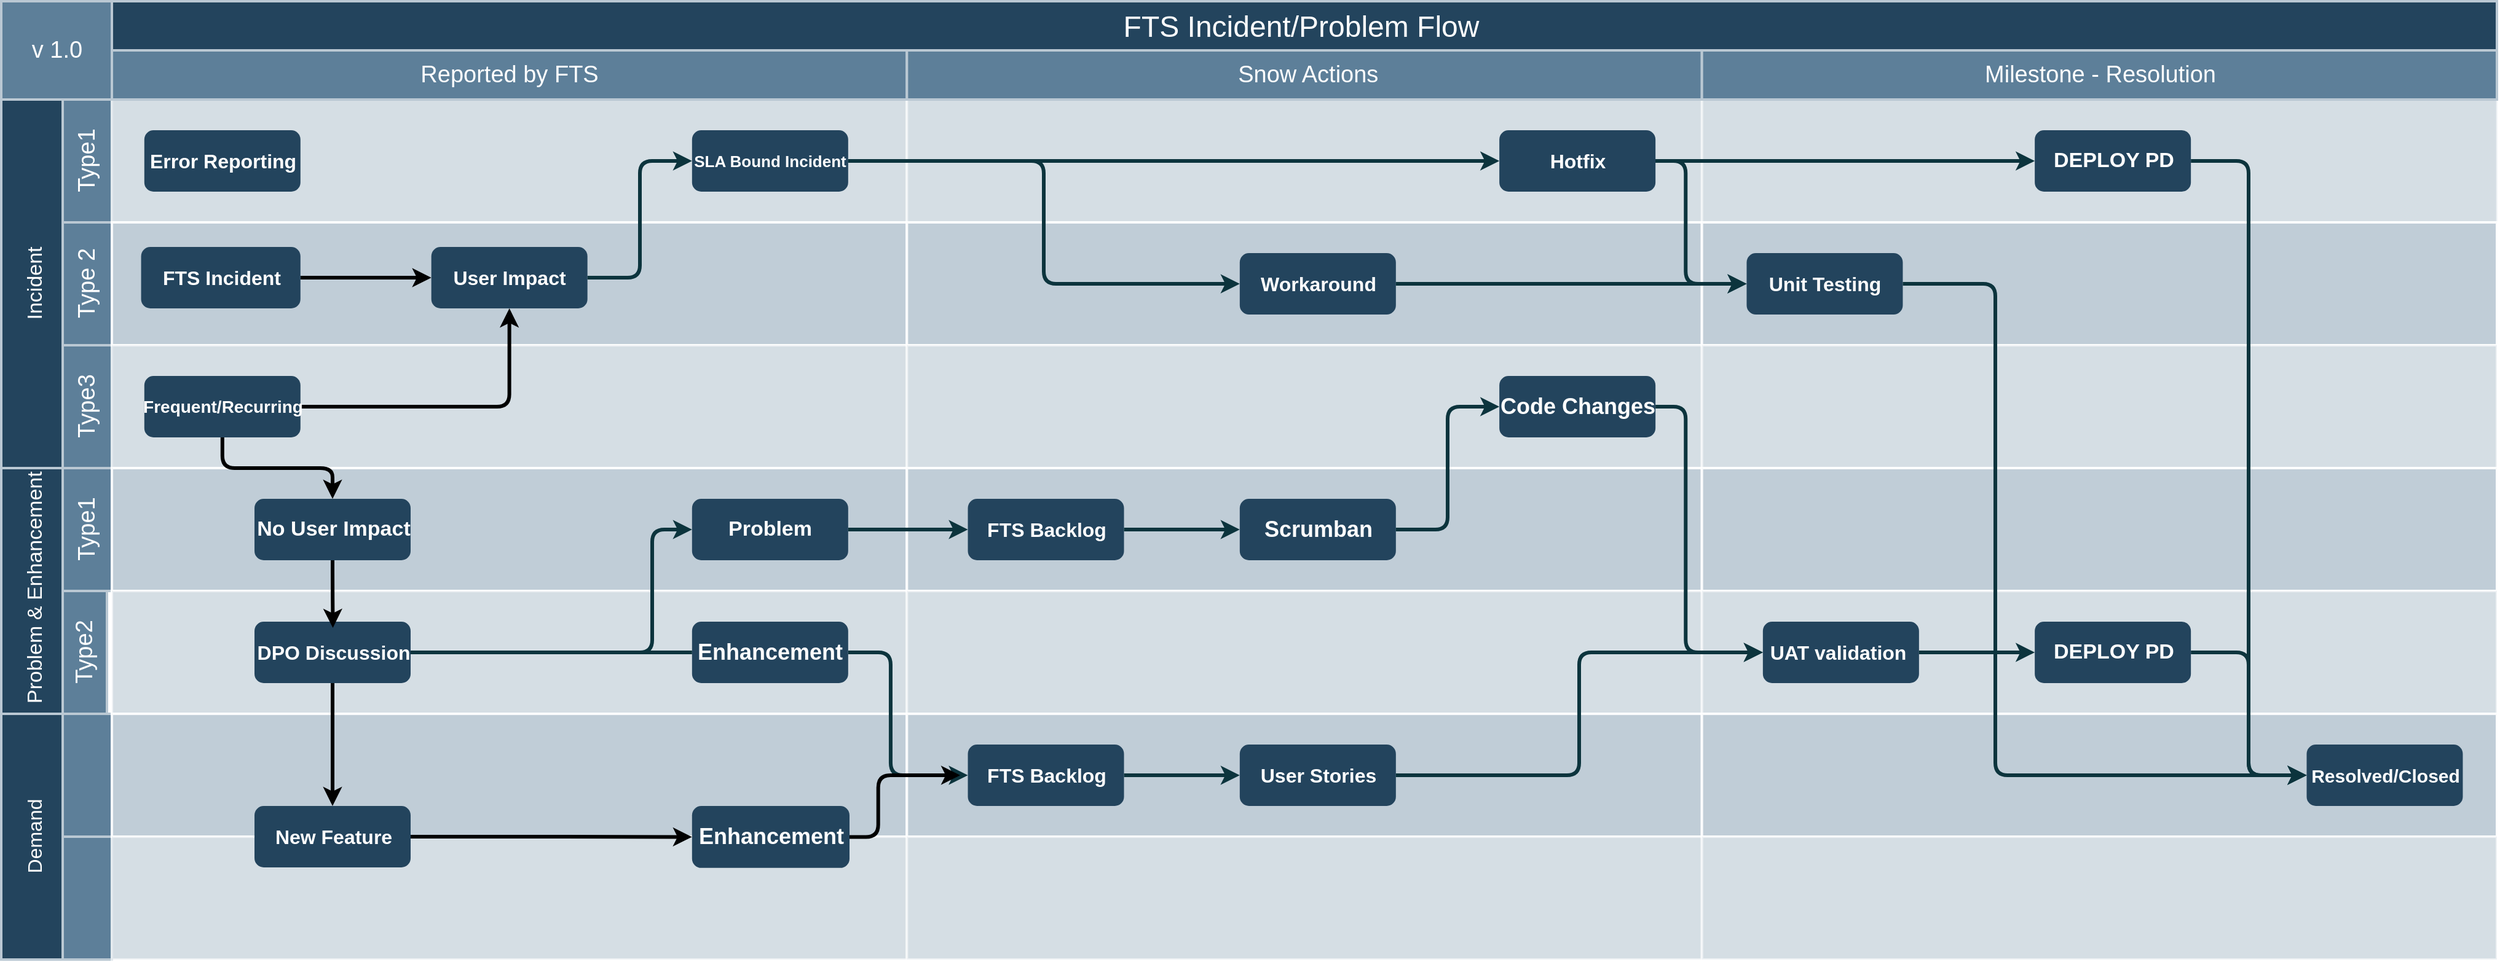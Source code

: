 <mxfile version="20.6.0" type="github">
  <diagram id="9Nn_oT0un3-InS7xpgW4" name="Page-1">
    <mxGraphModel dx="1564" dy="768" grid="1" gridSize="10" guides="1" tooltips="1" connect="1" arrows="1" fold="1" page="1" pageScale="1" pageWidth="850" pageHeight="1100" math="0" shadow="0">
      <root>
        <mxCell id="0" />
        <mxCell id="1" parent="0" />
        <mxCell id="iKJsYqkl8_NyeW1-vr2k-1" value="FTS Incident/Problem Flow" style="strokeColor=#BAC8D3;fillColor=#23445D;fontSize=24;strokeWidth=2;fontFamily=Helvetica;html=1;fontColor=#FFFFFF;fontStyle=0;spacingBottom=8;spacingRight=0;spacingLeft=83;labelPosition=center;verticalLabelPosition=middle;align=center;verticalAlign=top;" parent="1" vertex="1">
          <mxGeometry x="40" y="40" width="2030" height="80" as="geometry" />
        </mxCell>
        <mxCell id="iKJsYqkl8_NyeW1-vr2k-2" value="&lt;font style=&quot;font-size: 17px;&quot;&gt;Incident&lt;/font&gt;" style="strokeColor=#BAC8D3;fillColor=#23445D;fontSize=24;strokeWidth=2;horizontal=0;fontFamily=Helvetica;html=1;fontColor=#FFFFFF;fontStyle=0" parent="1" vertex="1">
          <mxGeometry x="40" y="120" width="50" height="300" as="geometry" />
        </mxCell>
        <mxCell id="iKJsYqkl8_NyeW1-vr2k-3" value="Type1" style="strokeColor=#BAC8D3;fillColor=#5d7f99;fontSize=19;strokeWidth=2;horizontal=0;fontFamily=Helvetica;html=1;labelBackgroundColor=none;fontColor=#FFFFFF;" parent="1" vertex="1">
          <mxGeometry x="90" y="120" width="40" height="100" as="geometry" />
        </mxCell>
        <mxCell id="iKJsYqkl8_NyeW1-vr2k-4" value="v 1.0" style="strokeColor=#BAC8D3;fillColor=#5d7f99;fontSize=19;strokeWidth=2;fontFamily=Helvetica;html=1;labelBackgroundColor=none;fontColor=#FFFFFF;" parent="1" vertex="1">
          <mxGeometry x="40" y="40" width="90" height="80" as="geometry" />
        </mxCell>
        <mxCell id="iKJsYqkl8_NyeW1-vr2k-5" value="Type 2" style="strokeColor=#BAC8D3;fillColor=#5d7f99;fontSize=19;strokeWidth=2;horizontal=0;fontFamily=Helvetica;html=1;labelBackgroundColor=none;fontColor=#FFFFFF;" parent="1" vertex="1">
          <mxGeometry x="90" y="220" width="40" height="100" as="geometry" />
        </mxCell>
        <mxCell id="iKJsYqkl8_NyeW1-vr2k-6" value="Type3" style="strokeColor=#BAC8D3;fillColor=#5d7f99;fontSize=19;strokeWidth=2;horizontal=0;fontFamily=Helvetica;html=1;labelBackgroundColor=none;fontColor=#FFFFFF;" parent="1" vertex="1">
          <mxGeometry x="90" y="320" width="40" height="100" as="geometry" />
        </mxCell>
        <mxCell id="iKJsYqkl8_NyeW1-vr2k-7" value="Type2" style="strokeColor=#BAC8D3;fillColor=#5d7f99;fontSize=19;strokeWidth=2;horizontal=0;fontFamily=Helvetica;html=1;labelBackgroundColor=none;fontColor=#FFFFFF;" parent="1" vertex="1">
          <mxGeometry x="90" y="520" width="36" height="100" as="geometry" />
        </mxCell>
        <mxCell id="iKJsYqkl8_NyeW1-vr2k-8" value="Type1" style="strokeColor=#BAC8D3;fillColor=#5d7f99;fontSize=19;strokeWidth=2;horizontal=0;fontFamily=Helvetica;html=1;labelBackgroundColor=none;fontColor=#FFFFFF;" parent="1" vertex="1">
          <mxGeometry x="90" y="420" width="40" height="100" as="geometry" />
        </mxCell>
        <mxCell id="iKJsYqkl8_NyeW1-vr2k-9" value="&lt;font style=&quot;font-size: 17px;&quot;&gt;&amp;nbsp;Problem &amp;amp; Enhancement&lt;/font&gt;" style="strokeColor=#BAC8D3;fillColor=#23445D;fontSize=24;strokeWidth=2;horizontal=0;fontFamily=Helvetica;html=1;fontColor=#FFFFFF;fontStyle=0" parent="1" vertex="1">
          <mxGeometry x="40" y="420" width="50" height="200" as="geometry" />
        </mxCell>
        <mxCell id="iKJsYqkl8_NyeW1-vr2k-10" value="" style="strokeColor=#BAC8D3;fillColor=#5d7f99;fontSize=19;strokeWidth=2;horizontal=0;fontFamily=Helvetica;html=1;labelBackgroundColor=none;fontColor=#FFFFFF;" parent="1" vertex="1">
          <mxGeometry x="90" y="720" width="40" height="100" as="geometry" />
        </mxCell>
        <mxCell id="iKJsYqkl8_NyeW1-vr2k-11" value="" style="strokeColor=#BAC8D3;fillColor=#5d7f99;fontSize=19;strokeWidth=2;horizontal=0;fontFamily=Helvetica;html=1;labelBackgroundColor=none;fontColor=#FFFFFF;" parent="1" vertex="1">
          <mxGeometry x="90" y="620" width="40" height="100" as="geometry" />
        </mxCell>
        <mxCell id="iKJsYqkl8_NyeW1-vr2k-12" value="&lt;font style=&quot;font-size: 16px;&quot;&gt;Demand&lt;/font&gt;" style="strokeColor=#BAC8D3;fillColor=#23445D;fontSize=24;strokeWidth=2;horizontal=0;fontFamily=Helvetica;html=1;fontColor=#FFFFFF;fontStyle=0" parent="1" vertex="1">
          <mxGeometry x="40" y="620" width="50" height="200" as="geometry" />
        </mxCell>
        <mxCell id="iKJsYqkl8_NyeW1-vr2k-13" value="" style="strokeColor=#FFFFFF;fillColor=#BAC8D3;fontSize=18;strokeWidth=2;fontFamily=Helvetica;html=1;opacity=60;" parent="1" vertex="1">
          <mxGeometry x="130" y="120" width="646.667" height="100" as="geometry" />
        </mxCell>
        <mxCell id="iKJsYqkl8_NyeW1-vr2k-14" value="" style="strokeColor=#FFFFFF;fillColor=#BAC8D3;fontSize=18;strokeWidth=2;fontFamily=Helvetica;html=1;opacity=90;" parent="1" vertex="1">
          <mxGeometry x="130" y="220" width="646.667" height="100" as="geometry" />
        </mxCell>
        <mxCell id="iKJsYqkl8_NyeW1-vr2k-15" value="" style="strokeColor=#FFFFFF;fillColor=#BAC8D3;fontSize=18;strokeWidth=2;fontFamily=Helvetica;html=1;opacity=60;" parent="1" vertex="1">
          <mxGeometry x="130" y="320" width="646.667" height="100" as="geometry" />
        </mxCell>
        <mxCell id="iKJsYqkl8_NyeW1-vr2k-16" value="" style="strokeColor=#FFFFFF;fillColor=#BAC8D3;fontSize=18;strokeWidth=2;fontFamily=Helvetica;html=1;opacity=90;" parent="1" vertex="1">
          <mxGeometry x="130" y="420" width="646.667" height="100" as="geometry" />
        </mxCell>
        <mxCell id="iKJsYqkl8_NyeW1-vr2k-17" value="" style="strokeColor=#FFFFFF;fillColor=#BAC8D3;fontSize=18;strokeWidth=2;fontFamily=Helvetica;html=1;opacity=60;" parent="1" vertex="1">
          <mxGeometry x="130" y="520" width="646.667" height="100" as="geometry" />
        </mxCell>
        <mxCell id="iKJsYqkl8_NyeW1-vr2k-18" value="" style="strokeColor=#FFFFFF;fillColor=#BAC8D3;fontSize=18;strokeWidth=2;fontFamily=Helvetica;html=1;opacity=90;" parent="1" vertex="1">
          <mxGeometry x="130" y="620" width="646.667" height="100" as="geometry" />
        </mxCell>
        <mxCell id="iKJsYqkl8_NyeW1-vr2k-19" value="" style="strokeColor=#FFFFFF;fillColor=#BAC8D3;fontSize=18;strokeWidth=2;fontFamily=Helvetica;html=1;opacity=60;" parent="1" vertex="1">
          <mxGeometry x="130" y="720" width="646.667" height="100" as="geometry" />
        </mxCell>
        <mxCell id="iKJsYqkl8_NyeW1-vr2k-20" value="" style="strokeColor=#FFFFFF;fillColor=#BAC8D3;fontSize=18;strokeWidth=2;fontFamily=Helvetica;html=1;opacity=60;" parent="1" vertex="1">
          <mxGeometry x="776.667" y="120" width="647" height="100" as="geometry" />
        </mxCell>
        <mxCell id="iKJsYqkl8_NyeW1-vr2k-21" value="" style="strokeColor=#FFFFFF;fillColor=#BAC8D3;fontSize=18;strokeWidth=2;fontFamily=Helvetica;html=1;opacity=90;" parent="1" vertex="1">
          <mxGeometry x="776.667" y="220" width="646.667" height="100" as="geometry" />
        </mxCell>
        <mxCell id="iKJsYqkl8_NyeW1-vr2k-22" value="" style="strokeColor=#FFFFFF;fillColor=#BAC8D3;fontSize=18;strokeWidth=2;fontFamily=Helvetica;html=1;opacity=60;" parent="1" vertex="1">
          <mxGeometry x="776.667" y="320" width="646.667" height="100" as="geometry" />
        </mxCell>
        <mxCell id="iKJsYqkl8_NyeW1-vr2k-23" value="" style="strokeColor=#FFFFFF;fillColor=#BAC8D3;fontSize=18;strokeWidth=2;fontFamily=Helvetica;html=1;opacity=90;" parent="1" vertex="1">
          <mxGeometry x="776.667" y="420" width="646.667" height="100" as="geometry" />
        </mxCell>
        <mxCell id="iKJsYqkl8_NyeW1-vr2k-24" value="" style="strokeColor=#FFFFFF;fillColor=#BAC8D3;fontSize=18;strokeWidth=2;fontFamily=Helvetica;html=1;opacity=60;" parent="1" vertex="1">
          <mxGeometry x="776.667" y="520" width="646.667" height="100" as="geometry" />
        </mxCell>
        <mxCell id="iKJsYqkl8_NyeW1-vr2k-25" value="" style="strokeColor=#FFFFFF;fillColor=#BAC8D3;fontSize=18;strokeWidth=2;fontFamily=Helvetica;html=1;opacity=90;" parent="1" vertex="1">
          <mxGeometry x="776.667" y="620" width="646.667" height="100" as="geometry" />
        </mxCell>
        <mxCell id="iKJsYqkl8_NyeW1-vr2k-26" value="" style="strokeColor=#FFFFFF;fillColor=#BAC8D3;fontSize=18;strokeWidth=2;fontFamily=Helvetica;html=1;opacity=60;fontStyle=4" parent="1" vertex="1">
          <mxGeometry x="776.667" y="720" width="646.667" height="100" as="geometry" />
        </mxCell>
        <mxCell id="iKJsYqkl8_NyeW1-vr2k-27" value="" style="strokeColor=#FFFFFF;fillColor=#BAC8D3;fontSize=18;strokeWidth=2;fontFamily=Helvetica;html=1;opacity=60;" parent="1" vertex="1">
          <mxGeometry x="1423.333" y="120" width="647" height="100" as="geometry" />
        </mxCell>
        <mxCell id="iKJsYqkl8_NyeW1-vr2k-28" value="" style="strokeColor=#FFFFFF;fillColor=#BAC8D3;fontSize=18;strokeWidth=2;fontFamily=Helvetica;html=1;opacity=90;" parent="1" vertex="1">
          <mxGeometry x="1423.333" y="220" width="646.667" height="100" as="geometry" />
        </mxCell>
        <mxCell id="iKJsYqkl8_NyeW1-vr2k-29" value="" style="strokeColor=#FFFFFF;fillColor=#BAC8D3;fontSize=18;strokeWidth=2;fontFamily=Helvetica;html=1;opacity=60;" parent="1" vertex="1">
          <mxGeometry x="1423.333" y="320" width="646.667" height="100" as="geometry" />
        </mxCell>
        <mxCell id="iKJsYqkl8_NyeW1-vr2k-30" value="" style="strokeColor=#FFFFFF;fillColor=#BAC8D3;fontSize=18;strokeWidth=2;fontFamily=Helvetica;html=1;opacity=90;" parent="1" vertex="1">
          <mxGeometry x="1423.333" y="420" width="646.667" height="100" as="geometry" />
        </mxCell>
        <mxCell id="iKJsYqkl8_NyeW1-vr2k-31" value="" style="strokeColor=#FFFFFF;fillColor=#BAC8D3;fontSize=18;strokeWidth=2;fontFamily=Helvetica;html=1;opacity=60;" parent="1" vertex="1">
          <mxGeometry x="1423.333" y="520" width="646.667" height="100" as="geometry" />
        </mxCell>
        <mxCell id="iKJsYqkl8_NyeW1-vr2k-32" value="" style="strokeColor=#FFFFFF;fillColor=#BAC8D3;fontSize=18;strokeWidth=2;fontFamily=Helvetica;html=1;opacity=90;" parent="1" vertex="1">
          <mxGeometry x="1423.333" y="620" width="646.667" height="100" as="geometry" />
        </mxCell>
        <mxCell id="iKJsYqkl8_NyeW1-vr2k-33" value="" style="strokeColor=#FFFFFF;fillColor=#BAC8D3;fontSize=18;strokeWidth=2;fontFamily=Helvetica;html=1;opacity=60;fontStyle=4" parent="1" vertex="1">
          <mxGeometry x="1423.333" y="720" width="646.667" height="100" as="geometry" />
        </mxCell>
        <mxCell id="iKJsYqkl8_NyeW1-vr2k-35" value="&lt;b style=&quot;font-size: 16px;&quot;&gt;&lt;font color=&quot;#ffffff&quot; style=&quot;font-size: 16px;&quot;&gt;Error Reporting&lt;/font&gt;&lt;/b&gt;" style="rounded=1;fillColor=#23445D;strokeColor=none;strokeWidth=2;fontFamily=Helvetica;html=1;gradientColor=none;fontSize=16;" parent="1" vertex="1">
          <mxGeometry x="156.395" y="145" width="127" height="50" as="geometry" />
        </mxCell>
        <mxCell id="iKJsYqkl8_NyeW1-vr2k-36" value="&lt;b&gt;&lt;font style=&quot;font-size: 13px;&quot; color=&quot;#ffffff&quot;&gt;SLA Bound Incident&lt;/font&gt;&lt;/b&gt;" style="rounded=1;fillColor=#23445D;strokeColor=none;strokeWidth=2;fontFamily=Helvetica;html=1;gradientColor=none;" parent="1" vertex="1">
          <mxGeometry x="601.905" y="145" width="127" height="50" as="geometry" />
        </mxCell>
        <mxCell id="iKJsYqkl8_NyeW1-vr2k-37" value="&lt;font size=&quot;1&quot; color=&quot;#ffffff&quot;&gt;&lt;b style=&quot;font-size: 16px;&quot;&gt;User Impact&lt;/b&gt;&lt;/font&gt;" style="rounded=1;fillColor=#23445D;strokeColor=none;strokeWidth=2;fontFamily=Helvetica;html=1;gradientColor=none;" parent="1" vertex="1">
          <mxGeometry x="389.834" y="240" width="127" height="50" as="geometry" />
        </mxCell>
        <mxCell id="iKJsYqkl8_NyeW1-vr2k-38" value="&lt;b&gt;&lt;font style=&quot;font-size: 17px;&quot; color=&quot;#FFFFFF&quot;&gt;Problem&lt;/font&gt;&lt;/b&gt;" style="rounded=1;fillColor=#23445D;strokeColor=none;strokeWidth=2;fontFamily=Helvetica;html=1;gradientColor=none;" parent="1" vertex="1">
          <mxGeometry x="601.905" y="445" width="127" height="50" as="geometry" />
        </mxCell>
        <mxCell id="kbsFwyzIDFUCyOxYMTlL-6" style="edgeStyle=orthogonalEdgeStyle;rounded=1;orthogonalLoop=1;jettySize=auto;html=1;exitX=0.5;exitY=1;exitDx=0;exitDy=0;entryX=0.5;entryY=0;entryDx=0;entryDy=0;strokeWidth=3;fontSize=17;fontColor=#FFFFFF;" edge="1" parent="1" source="iKJsYqkl8_NyeW1-vr2k-41" target="iKJsYqkl8_NyeW1-vr2k-107">
          <mxGeometry relative="1" as="geometry" />
        </mxCell>
        <mxCell id="iKJsYqkl8_NyeW1-vr2k-41" value="&lt;font size=&quot;1&quot; color=&quot;#ffffff&quot;&gt;&lt;b style=&quot;font-size: 16px;&quot;&gt;DPO Discussion&lt;/b&gt;&lt;/font&gt;" style="rounded=1;fillColor=#23445D;strokeColor=none;strokeWidth=2;fontFamily=Helvetica;html=1;gradientColor=none;" parent="1" vertex="1">
          <mxGeometry x="246.004" y="545" width="127" height="50" as="geometry" />
        </mxCell>
        <mxCell id="iKJsYqkl8_NyeW1-vr2k-42" value="&lt;b&gt;&lt;font style=&quot;font-size: 16px;&quot; color=&quot;#ffffff&quot;&gt;Workaround&lt;/font&gt;&lt;/b&gt;" style="rounded=1;fillColor=#23445D;strokeColor=none;strokeWidth=2;fontFamily=Helvetica;html=1;gradientColor=none;" parent="1" vertex="1">
          <mxGeometry x="1047.415" y="245" width="127" height="50" as="geometry" />
        </mxCell>
        <mxCell id="iKJsYqkl8_NyeW1-vr2k-43" value="&lt;b&gt;&lt;font style=&quot;font-size: 16px;&quot; color=&quot;#ffffff&quot;&gt;Hotfix&lt;/font&gt;&lt;/b&gt;" style="rounded=1;fillColor=#23445D;strokeColor=none;strokeWidth=2;fontFamily=Helvetica;html=1;gradientColor=none;" parent="1" vertex="1">
          <mxGeometry x="1258.571" y="145" width="127" height="50" as="geometry" />
        </mxCell>
        <mxCell id="iKJsYqkl8_NyeW1-vr2k-44" value="&lt;font size=&quot;1&quot; style=&quot;&quot; color=&quot;#ffffff&quot;&gt;&lt;b style=&quot;font-size: 15px;&quot;&gt;Resolved/Closed&lt;/b&gt;&lt;/font&gt;" style="rounded=1;fillColor=#23445D;strokeColor=none;strokeWidth=2;gradientColor=none;fontFamily=Helvetica;html=1;" parent="1" vertex="1">
          <mxGeometry x="1915.238" y="645" width="127" height="50" as="geometry" />
        </mxCell>
        <mxCell id="iKJsYqkl8_NyeW1-vr2k-45" value="&lt;font color=&quot;#FFFFFF&quot;&gt;&lt;b&gt;&lt;font style=&quot;font-size: 18px;&quot;&gt;Scrumban&lt;/font&gt;&lt;/b&gt;&lt;/font&gt;" style="rounded=1;fillColor=#23445D;strokeColor=none;strokeWidth=2;fontFamily=Helvetica;html=1;gradientColor=none;" parent="1" vertex="1">
          <mxGeometry x="1047.415" y="445" width="127" height="50" as="geometry" />
        </mxCell>
        <mxCell id="iKJsYqkl8_NyeW1-vr2k-47" value="&lt;font style=&quot;font-size: 16px;&quot; color=&quot;#ffffff&quot;&gt;&lt;b&gt;FTS Backlog&lt;br&gt;&lt;/b&gt;&lt;/font&gt;" style="rounded=1;fillColor=#23445D;strokeColor=none;strokeWidth=2;fontFamily=Helvetica;html=1;gradientColor=none;" parent="1" vertex="1">
          <mxGeometry x="826.259" y="645" width="127" height="50" as="geometry" />
        </mxCell>
        <mxCell id="iKJsYqkl8_NyeW1-vr2k-48" value="&lt;font style=&quot;font-size: 16px;&quot; color=&quot;#ffffff&quot;&gt;&lt;b&gt;User Stories&lt;/b&gt;&lt;/font&gt;" style="rounded=1;fillColor=#23445D;strokeColor=none;strokeWidth=2;fontFamily=Helvetica;html=1;gradientColor=none;" parent="1" vertex="1">
          <mxGeometry x="1047.415" y="645" width="127" height="50" as="geometry" />
        </mxCell>
        <mxCell id="iKJsYqkl8_NyeW1-vr2k-49" value="&lt;font style=&quot;font-size: 16px;&quot; color=&quot;#ffffff&quot;&gt;&lt;b&gt;FTS Backlog&lt;br&gt;&lt;/b&gt;&lt;/font&gt;" style="rounded=1;fillColor=#23445D;strokeColor=none;strokeWidth=2;fontFamily=Helvetica;html=1;gradientColor=none;" parent="1" vertex="1">
          <mxGeometry x="826.259" y="445" width="127" height="50" as="geometry" />
        </mxCell>
        <mxCell id="iKJsYqkl8_NyeW1-vr2k-50" value="&lt;font color=&quot;#FFFFFF&quot;&gt;&lt;b&gt;&lt;font style=&quot;font-size: 18px;&quot;&gt;Code Changes&lt;/font&gt;&lt;/b&gt;&lt;/font&gt;" style="rounded=1;fillColor=#23445D;strokeColor=none;strokeWidth=2;fontFamily=Helvetica;html=1;gradientColor=none;" parent="1" vertex="1">
          <mxGeometry x="1258.571" y="345" width="127" height="50" as="geometry" />
        </mxCell>
        <mxCell id="iKJsYqkl8_NyeW1-vr2k-51" value="&lt;font size=&quot;1&quot; color=&quot;#ffffff&quot;&gt;&lt;b style=&quot;font-size: 16px;&quot;&gt;UAT validation&amp;nbsp;&lt;/b&gt;&lt;/font&gt;" style="rounded=1;fillColor=#23445D;strokeColor=none;strokeWidth=2;gradientColor=none;fontFamily=Helvetica;html=1;" parent="1" vertex="1">
          <mxGeometry x="1472.925" y="545" width="127" height="50" as="geometry" />
        </mxCell>
        <mxCell id="iKJsYqkl8_NyeW1-vr2k-52" value="&lt;font color=&quot;#FFFFFF&quot;&gt;&lt;b&gt;&lt;font style=&quot;font-size: 17px;&quot;&gt;DEPLOY PD&lt;/font&gt;&lt;/b&gt;&lt;/font&gt;" style="rounded=1;fillColor=#23445D;strokeColor=none;strokeWidth=2;gradientColor=none;fontFamily=Helvetica;html=1;" parent="1" vertex="1">
          <mxGeometry x="1694.082" y="545" width="127" height="50" as="geometry" />
        </mxCell>
        <mxCell id="iKJsYqkl8_NyeW1-vr2k-53" value="&lt;font size=&quot;1&quot; color=&quot;#ffffff&quot;&gt;&lt;b style=&quot;font-size: 16px;&quot;&gt;Unit Testing&lt;/b&gt;&lt;/font&gt;" style="rounded=1;fillColor=#23445D;strokeColor=none;strokeWidth=2;gradientColor=none;fontFamily=Helvetica;html=1;" parent="1" vertex="1">
          <mxGeometry x="1459.728" y="245" width="127" height="50" as="geometry" />
        </mxCell>
        <mxCell id="iKJsYqkl8_NyeW1-vr2k-56" value="&lt;font color=&quot;#FFFFFF&quot;&gt;&lt;b&gt;&lt;font style=&quot;font-size: 17px;&quot;&gt;DEPLOY PD&lt;/font&gt;&lt;/b&gt;&lt;/font&gt;" style="rounded=1;fillColor=#23445D;strokeColor=none;strokeWidth=2;gradientColor=none;fontFamily=Helvetica;html=1;" parent="1" vertex="1">
          <mxGeometry x="1694.082" y="145" width="127" height="50" as="geometry" />
        </mxCell>
        <mxCell id="iKJsYqkl8_NyeW1-vr2k-59" value="" style="edgeStyle=elbowEdgeStyle;elbow=horizontal;strokeWidth=3;strokeColor=#0C343D;fontFamily=Helvetica;html=1;" parent="1" source="iKJsYqkl8_NyeW1-vr2k-37" target="iKJsYqkl8_NyeW1-vr2k-36" edge="1">
          <mxGeometry x="-107.551" y="20" width="131.973" height="100" as="geometry">
            <mxPoint x="-107.551" y="120" as="sourcePoint" />
            <mxPoint x="24.422" y="20" as="targetPoint" />
          </mxGeometry>
        </mxCell>
        <mxCell id="iKJsYqkl8_NyeW1-vr2k-61" value="" style="edgeStyle=elbowEdgeStyle;elbow=horizontal;strokeWidth=3;strokeColor=#0C343D;fontFamily=Helvetica;html=1;startArrow=none;" parent="1" target="iKJsYqkl8_NyeW1-vr2k-38" edge="1">
          <mxGeometry x="-107.551" y="20" width="131.973" height="100" as="geometry">
            <mxPoint x="537.004" y="570" as="sourcePoint" />
            <mxPoint x="24.422" y="20" as="targetPoint" />
          </mxGeometry>
        </mxCell>
        <mxCell id="iKJsYqkl8_NyeW1-vr2k-64" value="" style="edgeStyle=elbowEdgeStyle;elbow=horizontal;strokeWidth=3;strokeColor=#0C343D;fontFamily=Helvetica;html=1;" parent="1" source="iKJsYqkl8_NyeW1-vr2k-36" target="iKJsYqkl8_NyeW1-vr2k-42" edge="1">
          <mxGeometry x="-107.551" y="20" width="131.973" height="100" as="geometry">
            <mxPoint x="-107.551" y="120" as="sourcePoint" />
            <mxPoint x="24.422" y="20" as="targetPoint" />
          </mxGeometry>
        </mxCell>
        <mxCell id="iKJsYqkl8_NyeW1-vr2k-65" value="" style="edgeStyle=elbowEdgeStyle;elbow=horizontal;strokeWidth=3;strokeColor=#0C343D;fontFamily=Helvetica;html=1;" parent="1" source="iKJsYqkl8_NyeW1-vr2k-38" target="iKJsYqkl8_NyeW1-vr2k-49" edge="1">
          <mxGeometry x="-107.551" y="20" width="131.973" height="100" as="geometry">
            <mxPoint x="-107.551" y="120" as="sourcePoint" />
            <mxPoint x="24.422" y="20" as="targetPoint" />
          </mxGeometry>
        </mxCell>
        <mxCell id="iKJsYqkl8_NyeW1-vr2k-66" value="" style="edgeStyle=elbowEdgeStyle;elbow=horizontal;strokeWidth=3;strokeColor=#0C343D;fontFamily=Helvetica;html=1;" parent="1" source="iKJsYqkl8_NyeW1-vr2k-49" target="iKJsYqkl8_NyeW1-vr2k-45" edge="1">
          <mxGeometry x="-107.551" y="20" width="131.973" height="100" as="geometry">
            <mxPoint x="-107.551" y="120" as="sourcePoint" />
            <mxPoint x="24.422" y="20" as="targetPoint" />
          </mxGeometry>
        </mxCell>
        <mxCell id="iKJsYqkl8_NyeW1-vr2k-67" value="" style="edgeStyle=elbowEdgeStyle;elbow=horizontal;strokeWidth=3;strokeColor=#0C343D;fontFamily=Helvetica;html=1;" parent="1" source="iKJsYqkl8_NyeW1-vr2k-36" target="iKJsYqkl8_NyeW1-vr2k-43" edge="1">
          <mxGeometry x="-107.551" y="20" width="131.973" height="100" as="geometry">
            <mxPoint x="-107.551" y="120" as="sourcePoint" />
            <mxPoint x="24.422" y="20" as="targetPoint" />
          </mxGeometry>
        </mxCell>
        <mxCell id="iKJsYqkl8_NyeW1-vr2k-68" value="" style="edgeStyle=elbowEdgeStyle;elbow=horizontal;strokeWidth=3;strokeColor=#0C343D;fontFamily=Helvetica;html=1;" parent="1" target="iKJsYqkl8_NyeW1-vr2k-47" edge="1">
          <mxGeometry x="-107.551" y="20" width="131.973" height="100" as="geometry">
            <mxPoint x="728.905" y="570" as="sourcePoint" />
            <mxPoint x="24.422" y="20" as="targetPoint" />
            <Array as="points">
              <mxPoint x="763.469" y="620" />
            </Array>
          </mxGeometry>
        </mxCell>
        <mxCell id="iKJsYqkl8_NyeW1-vr2k-69" value="" style="edgeStyle=elbowEdgeStyle;elbow=horizontal;strokeWidth=3;strokeColor=#0C343D;fontFamily=Helvetica;html=1;" parent="1" source="iKJsYqkl8_NyeW1-vr2k-47" target="iKJsYqkl8_NyeW1-vr2k-48" edge="1">
          <mxGeometry x="-107.551" y="20" width="131.973" height="100" as="geometry">
            <mxPoint x="-107.551" y="120" as="sourcePoint" />
            <mxPoint x="24.422" y="20" as="targetPoint" />
          </mxGeometry>
        </mxCell>
        <mxCell id="iKJsYqkl8_NyeW1-vr2k-73" value="" style="edgeStyle=elbowEdgeStyle;elbow=horizontal;strokeWidth=3;strokeColor=#0C343D;fontFamily=Helvetica;html=1;" parent="1" source="iKJsYqkl8_NyeW1-vr2k-53" target="iKJsYqkl8_NyeW1-vr2k-44" edge="1">
          <mxGeometry x="-107.551" y="20" width="131.973" height="100" as="geometry">
            <mxPoint x="-107.551" y="120" as="sourcePoint" />
            <mxPoint x="24.422" y="20" as="targetPoint" />
            <Array as="points">
              <mxPoint x="1662" y="470" />
            </Array>
          </mxGeometry>
        </mxCell>
        <mxCell id="iKJsYqkl8_NyeW1-vr2k-75" value="" style="edgeStyle=elbowEdgeStyle;elbow=horizontal;strokeWidth=3;strokeColor=#0C343D;fontFamily=Helvetica;html=1;" parent="1" source="iKJsYqkl8_NyeW1-vr2k-48" target="iKJsYqkl8_NyeW1-vr2k-51" edge="1">
          <mxGeometry x="-107.551" y="20" width="131.973" height="100" as="geometry">
            <mxPoint x="-107.551" y="120" as="sourcePoint" />
            <mxPoint x="24.422" y="20" as="targetPoint" />
          </mxGeometry>
        </mxCell>
        <mxCell id="iKJsYqkl8_NyeW1-vr2k-77" value="" style="edgeStyle=elbowEdgeStyle;elbow=horizontal;strokeWidth=3;strokeColor=#0C343D;fontFamily=Helvetica;html=1;" parent="1" source="iKJsYqkl8_NyeW1-vr2k-45" target="iKJsYqkl8_NyeW1-vr2k-50" edge="1">
          <mxGeometry x="-107.551" y="20" width="131.973" height="100" as="geometry">
            <mxPoint x="-107.551" y="120" as="sourcePoint" />
            <mxPoint x="24.422" y="20" as="targetPoint" />
          </mxGeometry>
        </mxCell>
        <mxCell id="iKJsYqkl8_NyeW1-vr2k-78" value="" style="edgeStyle=elbowEdgeStyle;elbow=horizontal;strokeWidth=3;strokeColor=#0C343D;fontFamily=Helvetica;html=1;" parent="1" source="iKJsYqkl8_NyeW1-vr2k-42" target="iKJsYqkl8_NyeW1-vr2k-53" edge="1">
          <mxGeometry x="-107.551" y="20" width="131.973" height="100" as="geometry">
            <mxPoint x="-107.551" y="120" as="sourcePoint" />
            <mxPoint x="24.422" y="20" as="targetPoint" />
          </mxGeometry>
        </mxCell>
        <mxCell id="iKJsYqkl8_NyeW1-vr2k-79" value="" style="edgeStyle=elbowEdgeStyle;elbow=horizontal;strokeWidth=3;strokeColor=#0C343D;fontFamily=Helvetica;html=1;" parent="1" source="iKJsYqkl8_NyeW1-vr2k-43" target="iKJsYqkl8_NyeW1-vr2k-53" edge="1">
          <mxGeometry x="-107.551" y="20" width="131.973" height="100" as="geometry">
            <mxPoint x="-107.551" y="120" as="sourcePoint" />
            <mxPoint x="24.422" y="20" as="targetPoint" />
            <Array as="points">
              <mxPoint x="1410.136" y="220" />
            </Array>
          </mxGeometry>
        </mxCell>
        <mxCell id="iKJsYqkl8_NyeW1-vr2k-80" value="" style="edgeStyle=elbowEdgeStyle;elbow=horizontal;strokeWidth=3;strokeColor=#0C343D;fontFamily=Helvetica;html=1;" parent="1" source="iKJsYqkl8_NyeW1-vr2k-43" target="iKJsYqkl8_NyeW1-vr2k-56" edge="1">
          <mxGeometry x="-107.551" y="20" width="131.973" height="100" as="geometry">
            <mxPoint x="-107.551" y="120" as="sourcePoint" />
            <mxPoint x="24.422" y="20" as="targetPoint" />
          </mxGeometry>
        </mxCell>
        <mxCell id="iKJsYqkl8_NyeW1-vr2k-81" value="" style="edgeStyle=elbowEdgeStyle;elbow=horizontal;strokeWidth=3;strokeColor=#0C343D;fontFamily=Helvetica;html=1;" parent="1" source="iKJsYqkl8_NyeW1-vr2k-56" target="iKJsYqkl8_NyeW1-vr2k-44" edge="1">
          <mxGeometry x="-107.551" y="20" width="131.973" height="100" as="geometry">
            <mxPoint x="-107.551" y="120" as="sourcePoint" />
            <mxPoint x="24.422" y="20" as="targetPoint" />
          </mxGeometry>
        </mxCell>
        <mxCell id="iKJsYqkl8_NyeW1-vr2k-82" value="" style="edgeStyle=elbowEdgeStyle;elbow=horizontal;strokeWidth=3;strokeColor=#0C343D;fontFamily=Helvetica;html=1;" parent="1" source="iKJsYqkl8_NyeW1-vr2k-52" target="iKJsYqkl8_NyeW1-vr2k-44" edge="1">
          <mxGeometry x="-107.551" y="20" width="131.973" height="100" as="geometry">
            <mxPoint x="-107.551" y="120" as="sourcePoint" />
            <mxPoint x="24.422" y="20" as="targetPoint" />
          </mxGeometry>
        </mxCell>
        <mxCell id="iKJsYqkl8_NyeW1-vr2k-83" value="" style="edgeStyle=elbowEdgeStyle;elbow=horizontal;strokeWidth=3;strokeColor=#0C343D;fontFamily=Helvetica;html=1;" parent="1" source="iKJsYqkl8_NyeW1-vr2k-51" target="iKJsYqkl8_NyeW1-vr2k-52" edge="1">
          <mxGeometry x="-107.551" y="20" width="131.973" height="100" as="geometry">
            <mxPoint x="-107.551" y="120" as="sourcePoint" />
            <mxPoint x="24.422" y="20" as="targetPoint" />
          </mxGeometry>
        </mxCell>
        <mxCell id="iKJsYqkl8_NyeW1-vr2k-84" value="" style="edgeStyle=elbowEdgeStyle;elbow=horizontal;strokeWidth=3;strokeColor=#0C343D;fontFamily=Helvetica;html=1;" parent="1" source="iKJsYqkl8_NyeW1-vr2k-50" target="iKJsYqkl8_NyeW1-vr2k-51" edge="1">
          <mxGeometry x="-107.551" y="20" width="131.973" height="100" as="geometry">
            <mxPoint x="-107.551" y="120" as="sourcePoint" />
            <mxPoint x="24.422" y="20" as="targetPoint" />
            <Array as="points">
              <mxPoint x="1410.136" y="470" />
            </Array>
          </mxGeometry>
        </mxCell>
        <mxCell id="iKJsYqkl8_NyeW1-vr2k-85" value="FTS" style="group" parent="1" vertex="1" connectable="0">
          <mxGeometry x="130" y="80" width="646.667" height="40" as="geometry" />
        </mxCell>
        <mxCell id="iKJsYqkl8_NyeW1-vr2k-86" value="Reported by FTS" style="strokeColor=#BAC8D3;fillColor=#5d7f99;fontSize=19;strokeWidth=2;fontFamily=Helvetica;html=1;labelBackgroundColor=none;fontColor=#FFFFFF;" parent="iKJsYqkl8_NyeW1-vr2k-85" vertex="1">
          <mxGeometry width="646.666" height="40" as="geometry" />
        </mxCell>
        <mxCell id="iKJsYqkl8_NyeW1-vr2k-87" value="&amp;nbsp;Snow Actions" style="strokeColor=#BAC8D3;fillColor=#5d7f99;fontSize=19;strokeWidth=2;fontFamily=Helvetica;html=1;labelBackgroundColor=none;fontColor=#FFFFFF;" parent="iKJsYqkl8_NyeW1-vr2k-85" vertex="1">
          <mxGeometry x="646.666" width="646.666" height="40" as="geometry" />
        </mxCell>
        <mxCell id="iKJsYqkl8_NyeW1-vr2k-88" value="Milestone - Resolution" style="strokeColor=#BAC8D3;fillColor=#5d7f99;fontSize=19;strokeWidth=2;fontFamily=Helvetica;html=1;labelBackgroundColor=none;fontColor=#FFFFFF;" parent="iKJsYqkl8_NyeW1-vr2k-85" vertex="1">
          <mxGeometry x="1293.331" width="646.667" height="40" as="geometry" />
        </mxCell>
        <mxCell id="kbsFwyzIDFUCyOxYMTlL-8" style="edgeStyle=orthogonalEdgeStyle;rounded=1;orthogonalLoop=1;jettySize=auto;html=1;entryX=0;entryY=0.5;entryDx=0;entryDy=0;strokeWidth=3;fontSize=17;fontColor=#FFFFFF;" edge="1" parent="1" source="iKJsYqkl8_NyeW1-vr2k-89" target="iKJsYqkl8_NyeW1-vr2k-37">
          <mxGeometry relative="1" as="geometry" />
        </mxCell>
        <mxCell id="iKJsYqkl8_NyeW1-vr2k-89" value="&lt;b&gt;&lt;font style=&quot;font-size: 16px;&quot; color=&quot;#FFFFFF&quot;&gt;FTS Incident&lt;br&gt;&lt;/font&gt;&lt;/b&gt;" style="rounded=1;fillColor=#23445D;strokeColor=none;strokeWidth=2;fontFamily=Helvetica;html=1;gradientColor=none;" parent="1" vertex="1">
          <mxGeometry x="153.78" y="240" width="129.61" height="50" as="geometry" />
        </mxCell>
        <mxCell id="kbsFwyzIDFUCyOxYMTlL-5" style="edgeStyle=orthogonalEdgeStyle;rounded=1;orthogonalLoop=1;jettySize=auto;html=1;exitX=0.5;exitY=1;exitDx=0;exitDy=0;entryX=0.278;entryY=0.3;entryDx=0;entryDy=0;entryPerimeter=0;strokeWidth=3;fontSize=17;fontColor=#FFFFFF;" edge="1" parent="1" source="iKJsYqkl8_NyeW1-vr2k-91" target="iKJsYqkl8_NyeW1-vr2k-17">
          <mxGeometry relative="1" as="geometry" />
        </mxCell>
        <mxCell id="iKJsYqkl8_NyeW1-vr2k-91" value="&lt;font size=&quot;1&quot; color=&quot;#FFFFFF&quot;&gt;&lt;b style=&quot;font-size: 17px;&quot;&gt;No User Impact&lt;/b&gt;&lt;/font&gt;" style="rounded=1;fillColor=#23445D;strokeColor=none;strokeWidth=2;fontFamily=Helvetica;html=1;gradientColor=none;" parent="1" vertex="1">
          <mxGeometry x="246.004" y="445" width="127" height="50" as="geometry" />
        </mxCell>
        <mxCell id="kbsFwyzIDFUCyOxYMTlL-4" style="edgeStyle=orthogonalEdgeStyle;rounded=1;orthogonalLoop=1;jettySize=auto;html=1;entryX=0.5;entryY=0;entryDx=0;entryDy=0;strokeWidth=3;fontSize=17;fontColor=#FFFFFF;" edge="1" parent="1" source="iKJsYqkl8_NyeW1-vr2k-93" target="iKJsYqkl8_NyeW1-vr2k-91">
          <mxGeometry relative="1" as="geometry" />
        </mxCell>
        <mxCell id="kbsFwyzIDFUCyOxYMTlL-9" style="edgeStyle=orthogonalEdgeStyle;rounded=1;orthogonalLoop=1;jettySize=auto;html=1;entryX=0.5;entryY=1;entryDx=0;entryDy=0;strokeWidth=3;fontSize=17;fontColor=#FFFFFF;" edge="1" parent="1" source="iKJsYqkl8_NyeW1-vr2k-93" target="iKJsYqkl8_NyeW1-vr2k-37">
          <mxGeometry relative="1" as="geometry" />
        </mxCell>
        <mxCell id="iKJsYqkl8_NyeW1-vr2k-93" value="&lt;b&gt;&lt;font style=&quot;font-size: 14px;&quot; color=&quot;#ffffff&quot;&gt;Frequent/Recurring&lt;/font&gt;&lt;/b&gt;" style="rounded=1;fillColor=#23445D;strokeColor=none;strokeWidth=2;fontFamily=Helvetica;html=1;gradientColor=none;" parent="1" vertex="1">
          <mxGeometry x="156.395" y="345" width="127" height="50" as="geometry" />
        </mxCell>
        <mxCell id="iKJsYqkl8_NyeW1-vr2k-99" value="&lt;b&gt;&lt;font style=&quot;font-size: 18px;&quot; color=&quot;#FFFFFF&quot;&gt;Enhancement&lt;/font&gt;&lt;/b&gt;" style="rounded=1;fillColor=#23445D;strokeColor=none;strokeWidth=2;fontFamily=Helvetica;html=1;gradientColor=none;" parent="1" vertex="1">
          <mxGeometry x="601.905" y="545" width="127" height="50" as="geometry" />
        </mxCell>
        <mxCell id="iKJsYqkl8_NyeW1-vr2k-106" value="" style="edgeStyle=elbowEdgeStyle;elbow=horizontal;strokeWidth=3;strokeColor=#0C343D;fontFamily=Helvetica;html=1;endArrow=none;entryX=0;entryY=0.5;entryDx=0;entryDy=0;" parent="1" source="iKJsYqkl8_NyeW1-vr2k-41" target="iKJsYqkl8_NyeW1-vr2k-99" edge="1">
          <mxGeometry x="-107.551" y="20" width="131.973" height="100" as="geometry">
            <mxPoint x="373.004" y="570" as="sourcePoint" />
            <mxPoint x="410.004" y="570" as="targetPoint" />
          </mxGeometry>
        </mxCell>
        <mxCell id="iKJsYqkl8_NyeW1-vr2k-109" style="edgeStyle=orthogonalEdgeStyle;rounded=1;orthogonalLoop=1;jettySize=auto;html=1;entryX=0;entryY=0.5;entryDx=0;entryDy=0;fontSize=17;fontColor=#FFFFFF;strokeWidth=3;" parent="1" source="iKJsYqkl8_NyeW1-vr2k-107" target="iKJsYqkl8_NyeW1-vr2k-108" edge="1">
          <mxGeometry relative="1" as="geometry" />
        </mxCell>
        <mxCell id="iKJsYqkl8_NyeW1-vr2k-107" value="&lt;b&gt;&lt;font style=&quot;font-size: 16px;&quot; color=&quot;#ffffff&quot;&gt;New Feature&lt;/font&gt;&lt;/b&gt;" style="rounded=1;fillColor=#23445D;strokeColor=none;strokeWidth=2;fontFamily=Helvetica;html=1;gradientColor=none;" parent="1" vertex="1">
          <mxGeometry x="246.004" y="695" width="127" height="50" as="geometry" />
        </mxCell>
        <mxCell id="kbsFwyzIDFUCyOxYMTlL-3" style="edgeStyle=orthogonalEdgeStyle;rounded=1;orthogonalLoop=1;jettySize=auto;html=1;exitX=1;exitY=0.5;exitDx=0;exitDy=0;entryX=0.067;entryY=0.5;entryDx=0;entryDy=0;entryPerimeter=0;fontSize=18;fontColor=#FFFFFF;strokeWidth=3;" edge="1" parent="1" source="iKJsYqkl8_NyeW1-vr2k-108" target="iKJsYqkl8_NyeW1-vr2k-25">
          <mxGeometry relative="1" as="geometry" />
        </mxCell>
        <mxCell id="iKJsYqkl8_NyeW1-vr2k-108" value="&lt;b&gt;&lt;font style=&quot;font-size: 18px;&quot; color=&quot;#FFFFFF&quot;&gt;Enhancement&lt;/font&gt;&lt;/b&gt;" style="rounded=1;fillColor=#23445D;strokeColor=none;strokeWidth=2;fontFamily=Helvetica;html=1;gradientColor=none;" parent="1" vertex="1">
          <mxGeometry x="601.9" y="695" width="128.1" height="50.43" as="geometry" />
        </mxCell>
      </root>
    </mxGraphModel>
  </diagram>
</mxfile>
